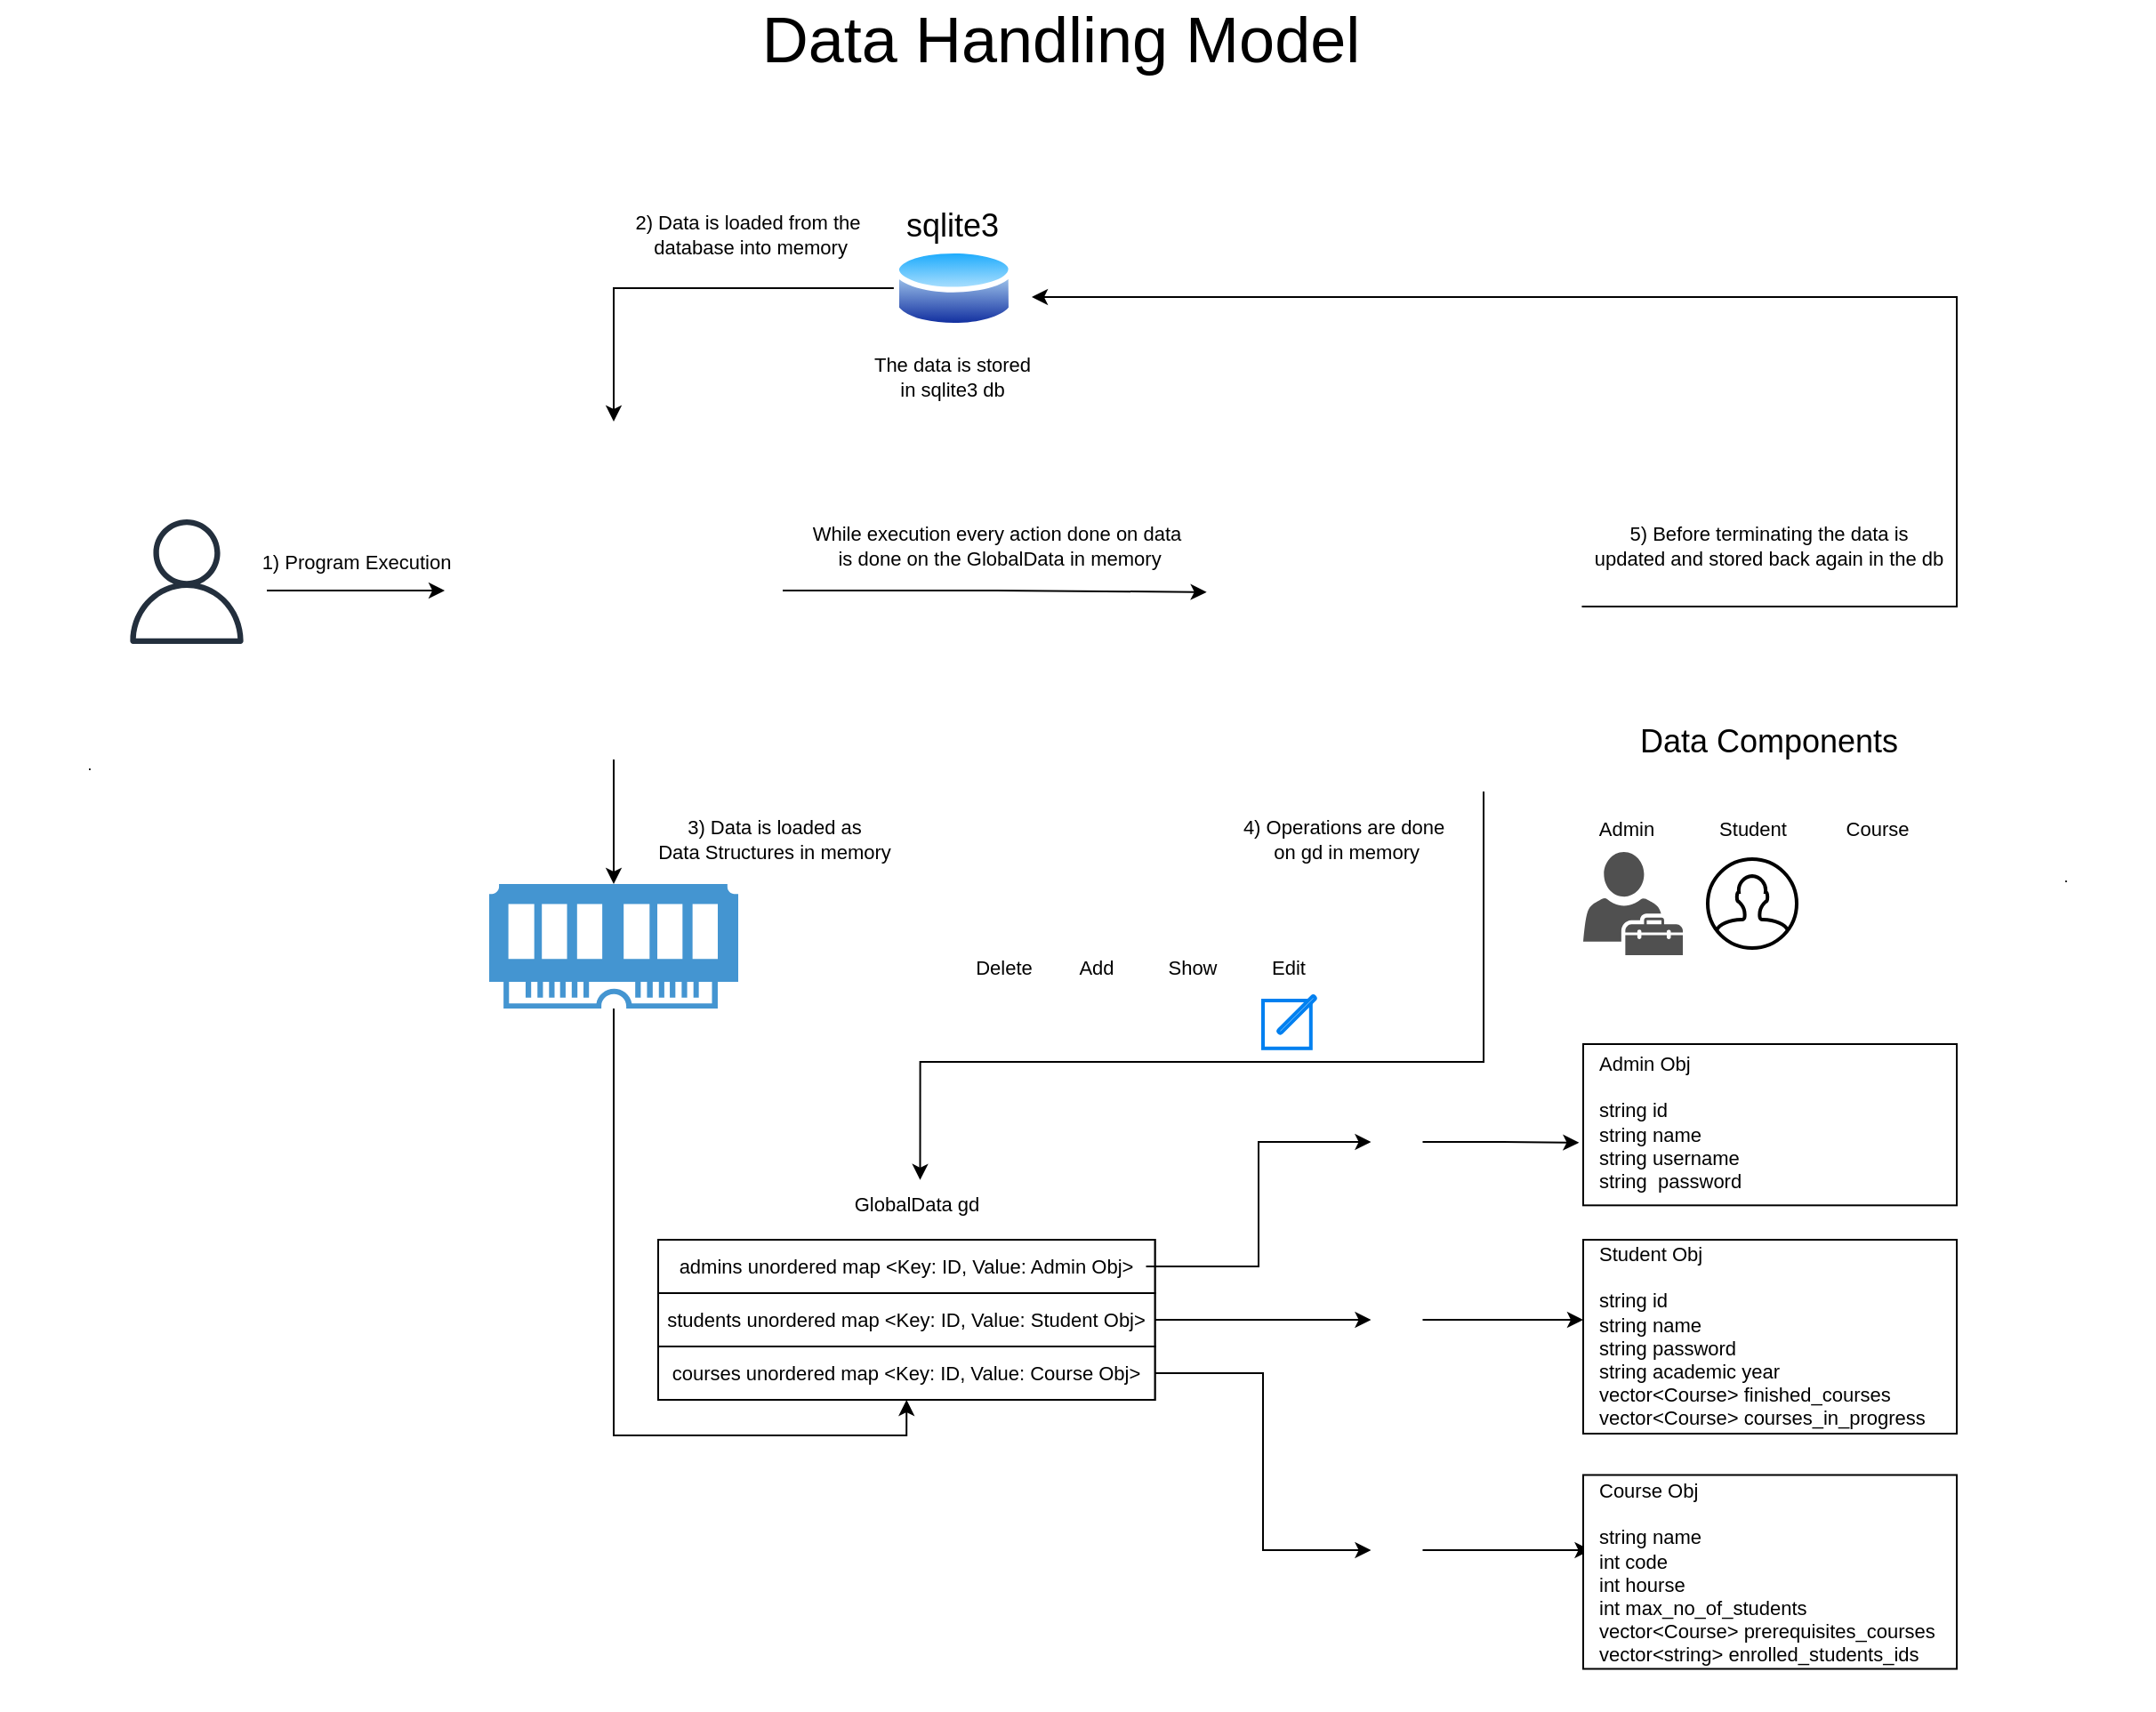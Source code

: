 <mxfile version="17.5.0" type="device"><diagram id="5mr4FfdSmqIoxA0FkWDs" name="Page-1"><mxGraphModel dx="1694" dy="1089" grid="1" gridSize="10" guides="1" tooltips="1" connect="1" arrows="1" fold="1" page="1" pageScale="1" pageWidth="850" pageHeight="1100" math="0" shadow="0"><root><mxCell id="0"/><mxCell id="1" parent="0"/><mxCell id="ytJfvGxlz4crPsW_dk3z-6" value="&lt;font style=&quot;font-size: 36px&quot;&gt;Data Handling Model&lt;font style=&quot;font-size: 36px&quot;&gt;&lt;br&gt;&lt;/font&gt;&lt;/font&gt;" style="text;html=1;align=center;verticalAlign=middle;resizable=0;points=[];autosize=1;strokeColor=none;fillColor=none;fontSize=12;" vertex="1" parent="1"><mxGeometry x="610.74" y="120" width="350" height="30" as="geometry"/></mxCell><mxCell id="ytJfvGxlz4crPsW_dk3z-18" value="" style="edgeStyle=orthogonalEdgeStyle;rounded=0;orthogonalLoop=1;jettySize=auto;html=1;fontSize=11;" edge="1" parent="1" source="ytJfvGxlz4crPsW_dk3z-7" target="ytJfvGxlz4crPsW_dk3z-17"><mxGeometry relative="1" as="geometry"/></mxCell><mxCell id="ytJfvGxlz4crPsW_dk3z-65" style="edgeStyle=orthogonalEdgeStyle;rounded=0;orthogonalLoop=1;jettySize=auto;html=1;entryX=-0.014;entryY=0.461;entryDx=0;entryDy=0;entryPerimeter=0;fontSize=11;" edge="1" parent="1" source="ytJfvGxlz4crPsW_dk3z-7" target="ytJfvGxlz4crPsW_dk3z-64"><mxGeometry relative="1" as="geometry"/></mxCell><mxCell id="ytJfvGxlz4crPsW_dk3z-7" value="" style="shape=image;html=1;verticalAlign=top;verticalLabelPosition=bottom;labelBackgroundColor=#ffffff;imageAspect=0;aspect=fixed;image=https://cdn4.iconfinder.com/data/icons/software-engineering-and-video-gaming/512/606_Code_edit_editor_language_program-128.png;fontSize=36;" vertex="1" parent="1"><mxGeometry x="440" y="350" width="190" height="190" as="geometry"/></mxCell><mxCell id="ytJfvGxlz4crPsW_dk3z-8" value="" style="group" vertex="1" connectable="0" parent="1"><mxGeometry x="670" y="230" width="110" height="130" as="geometry"/></mxCell><mxCell id="ytJfvGxlz4crPsW_dk3z-68" value="" style="group" vertex="1" connectable="0" parent="ytJfvGxlz4crPsW_dk3z-8"><mxGeometry x="5" width="100" height="110" as="geometry"/></mxCell><mxCell id="ytJfvGxlz4crPsW_dk3z-3" value="" style="group" vertex="1" connectable="0" parent="ytJfvGxlz4crPsW_dk3z-68"><mxGeometry x="25" width="67.57" height="70" as="geometry"/></mxCell><mxCell id="ytJfvGxlz4crPsW_dk3z-1" value="" style="aspect=fixed;perimeter=ellipsePerimeter;html=1;align=center;shadow=0;dashed=0;spacingTop=3;image;image=img/lib/active_directory/database.svg;" vertex="1" parent="ytJfvGxlz4crPsW_dk3z-3"><mxGeometry x="-7.57" y="20" width="67.57" height="50" as="geometry"/></mxCell><mxCell id="ytJfvGxlz4crPsW_dk3z-2" value="&lt;font style=&quot;font-size: 18px&quot;&gt;sqlite3&lt;/font&gt;" style="text;html=1;align=center;verticalAlign=middle;resizable=0;points=[];autosize=1;strokeColor=none;fillColor=none;" vertex="1" parent="ytJfvGxlz4crPsW_dk3z-3"><mxGeometry x="-10" width="70" height="20" as="geometry"/></mxCell><mxCell id="ytJfvGxlz4crPsW_dk3z-67" value="&lt;div&gt;The data is stored&lt;/div&gt;&lt;div&gt;in sqlite3 db&lt;br&gt;&lt;/div&gt;" style="text;html=1;align=center;verticalAlign=middle;resizable=0;points=[];autosize=1;strokeColor=none;fillColor=none;fontSize=11;" vertex="1" parent="ytJfvGxlz4crPsW_dk3z-68"><mxGeometry y="80" width="100" height="30" as="geometry"/></mxCell><mxCell id="ytJfvGxlz4crPsW_dk3z-12" value="" style="edgeStyle=orthogonalEdgeStyle;rounded=0;orthogonalLoop=1;jettySize=auto;html=1;fontSize=36;" edge="1" parent="1" source="ytJfvGxlz4crPsW_dk3z-1" target="ytJfvGxlz4crPsW_dk3z-7"><mxGeometry relative="1" as="geometry"/></mxCell><mxCell id="ytJfvGxlz4crPsW_dk3z-14" value="" style="endArrow=classic;html=1;rounded=0;fontSize=36;entryX=0;entryY=0.5;entryDx=0;entryDy=0;" edge="1" parent="1" target="ytJfvGxlz4crPsW_dk3z-7"><mxGeometry width="50" height="50" relative="1" as="geometry"><mxPoint x="340" y="445" as="sourcePoint"/><mxPoint x="390" y="410" as="targetPoint"/></mxGeometry></mxCell><mxCell id="ytJfvGxlz4crPsW_dk3z-15" value="&lt;font style=&quot;font-size: 12px&quot;&gt;&lt;font style=&quot;font-size: 11px&quot;&gt;1) Program Execution&lt;/font&gt;&lt;br&gt;&lt;/font&gt;" style="text;html=1;align=center;verticalAlign=middle;resizable=0;points=[];autosize=1;strokeColor=none;fillColor=none;fontSize=36;" vertex="1" parent="1"><mxGeometry x="330" y="390" width="120" height="60" as="geometry"/></mxCell><mxCell id="ytJfvGxlz4crPsW_dk3z-16" value="&lt;div&gt;2) Data is loaded from the&lt;/div&gt;&lt;div&gt;&amp;nbsp;database into memory&lt;/div&gt;" style="text;html=1;align=center;verticalAlign=middle;resizable=0;points=[];autosize=1;strokeColor=none;fillColor=none;fontSize=11;" vertex="1" parent="1"><mxGeometry x="540" y="230" width="140" height="30" as="geometry"/></mxCell><mxCell id="ytJfvGxlz4crPsW_dk3z-19" style="edgeStyle=orthogonalEdgeStyle;rounded=0;orthogonalLoop=1;jettySize=auto;html=1;fontSize=11;entryX=0.5;entryY=1;entryDx=0;entryDy=0;" edge="1" parent="1" source="ytJfvGxlz4crPsW_dk3z-17" target="ytJfvGxlz4crPsW_dk3z-24"><mxGeometry relative="1" as="geometry"><mxPoint x="780" y="645" as="targetPoint"/></mxGeometry></mxCell><mxCell id="ytJfvGxlz4crPsW_dk3z-17" value="" style="pointerEvents=1;shadow=0;dashed=0;html=1;strokeColor=none;fillColor=#4495D1;labelPosition=center;verticalLabelPosition=bottom;verticalAlign=top;align=center;outlineConnect=0;shape=mxgraph.veeam.ram;fontSize=11;" vertex="1" parent="1"><mxGeometry x="465" y="610" width="140" height="70" as="geometry"/></mxCell><mxCell id="ytJfvGxlz4crPsW_dk3z-20" value="&lt;div&gt;3) Data is loaded as &lt;br&gt;&lt;/div&gt;&lt;div&gt;Data Structures in memory&lt;/div&gt;" style="text;html=1;align=center;verticalAlign=middle;resizable=0;points=[];autosize=1;strokeColor=none;fillColor=none;fontSize=11;" vertex="1" parent="1"><mxGeometry x="550" y="570" width="150" height="30" as="geometry"/></mxCell><mxCell id="ytJfvGxlz4crPsW_dk3z-25" value="" style="group" vertex="1" connectable="0" parent="1"><mxGeometry x="560" y="810" width="290" height="90" as="geometry"/></mxCell><mxCell id="ytJfvGxlz4crPsW_dk3z-21" value="" style="rounded=0;whiteSpace=wrap;html=1;fontSize=11;" vertex="1" parent="ytJfvGxlz4crPsW_dk3z-25"><mxGeometry width="279.259" height="90" as="geometry"/></mxCell><mxCell id="ytJfvGxlz4crPsW_dk3z-22" value="" style="rounded=0;whiteSpace=wrap;html=1;fontSize=11;" vertex="1" parent="ytJfvGxlz4crPsW_dk3z-25"><mxGeometry width="279.259" height="30" as="geometry"/></mxCell><mxCell id="ytJfvGxlz4crPsW_dk3z-23" value="" style="rounded=0;whiteSpace=wrap;html=1;fontSize=11;" vertex="1" parent="ytJfvGxlz4crPsW_dk3z-25"><mxGeometry y="30" width="279.259" height="30" as="geometry"/></mxCell><mxCell id="ytJfvGxlz4crPsW_dk3z-24" value="" style="rounded=0;whiteSpace=wrap;html=1;fontSize=11;" vertex="1" parent="ytJfvGxlz4crPsW_dk3z-25"><mxGeometry y="60" width="279.259" height="30" as="geometry"/></mxCell><mxCell id="ytJfvGxlz4crPsW_dk3z-27" value="admins unordered map &amp;lt;Key: ID, Value: Admin Obj&amp;gt;" style="text;html=1;align=center;verticalAlign=middle;resizable=0;points=[];autosize=1;strokeColor=none;fillColor=none;fontSize=11;" vertex="1" parent="ytJfvGxlz4crPsW_dk3z-25"><mxGeometry x="4.261" y="5" width="270" height="20" as="geometry"/></mxCell><mxCell id="ytJfvGxlz4crPsW_dk3z-35" value="students unordered map &amp;lt;Key: ID, Value: Student Obj&amp;gt;" style="text;html=1;align=center;verticalAlign=middle;resizable=0;points=[];autosize=1;strokeColor=none;fillColor=none;fontSize=11;" vertex="1" parent="ytJfvGxlz4crPsW_dk3z-25"><mxGeometry x="-0.741" y="35" width="280" height="20" as="geometry"/></mxCell><mxCell id="ytJfvGxlz4crPsW_dk3z-36" value="courses unordered map &amp;lt;Key: ID, Value: Course Obj&amp;gt;" style="text;html=1;align=center;verticalAlign=middle;resizable=0;points=[];autosize=1;strokeColor=none;fillColor=none;fontSize=11;" vertex="1" parent="ytJfvGxlz4crPsW_dk3z-25"><mxGeometry x="-0.739" y="65" width="280" height="20" as="geometry"/></mxCell><mxCell id="ytJfvGxlz4crPsW_dk3z-60" style="edgeStyle=orthogonalEdgeStyle;rounded=0;orthogonalLoop=1;jettySize=auto;html=1;entryX=0;entryY=0.25;entryDx=0;entryDy=0;fontSize=11;" edge="1" parent="1" source="ytJfvGxlz4crPsW_dk3z-37" target="ytJfvGxlz4crPsW_dk3z-41"><mxGeometry relative="1" as="geometry"/></mxCell><mxCell id="ytJfvGxlz4crPsW_dk3z-37" value="" style="shape=image;html=1;verticalAlign=top;verticalLabelPosition=bottom;labelBackgroundColor=#ffffff;imageAspect=0;aspect=fixed;image=https://cdn1.iconfinder.com/data/icons/material-core/18/search-128.png;fontSize=11;" vertex="1" parent="1"><mxGeometry x="960.74" y="970" width="29" height="29" as="geometry"/></mxCell><mxCell id="ytJfvGxlz4crPsW_dk3z-38" style="edgeStyle=orthogonalEdgeStyle;rounded=0;orthogonalLoop=1;jettySize=auto;html=1;entryX=0;entryY=0.5;entryDx=0;entryDy=0;fontSize=11;" edge="1" parent="1" source="ytJfvGxlz4crPsW_dk3z-36" target="ytJfvGxlz4crPsW_dk3z-37"><mxGeometry relative="1" as="geometry"/></mxCell><mxCell id="ytJfvGxlz4crPsW_dk3z-42" value="" style="group" vertex="1" connectable="0" parent="1"><mxGeometry x="1080" y="942.25" width="221" height="132.25" as="geometry"/></mxCell><mxCell id="ytJfvGxlz4crPsW_dk3z-39" value="" style="whiteSpace=wrap;html=1;fontSize=11;verticalAlign=top;labelBackgroundColor=#ffffff;" vertex="1" parent="ytJfvGxlz4crPsW_dk3z-42"><mxGeometry width="210" height="109" as="geometry"/></mxCell><mxCell id="ytJfvGxlz4crPsW_dk3z-41" value="&lt;div&gt;Course Obj&lt;/div&gt;&lt;div&gt;&lt;br&gt;&lt;/div&gt;&lt;div&gt;string name&lt;br&gt;&lt;/div&gt;&lt;div&gt;int code&lt;/div&gt;&lt;div&gt;int hourse&lt;/div&gt;&lt;div&gt;int max_no_of_students&lt;/div&gt;&lt;div&gt;vector&amp;lt;Course&amp;gt; prerequisites_courses&lt;/div&gt;&lt;div&gt;vector&amp;lt;string&amp;gt; enrolled_students_ids&lt;/div&gt;" style="text;html=1;strokeColor=none;fillColor=none;spacing=5;spacingTop=-20;whiteSpace=wrap;overflow=hidden;rounded=0;fontSize=11;" vertex="1" parent="ytJfvGxlz4crPsW_dk3z-42"><mxGeometry x="4.25" y="12.25" width="216.75" height="120" as="geometry"/></mxCell><mxCell id="ytJfvGxlz4crPsW_dk3z-43" value="" style="edgeStyle=orthogonalEdgeStyle;rounded=0;orthogonalLoop=1;jettySize=auto;html=1;fontSize=11;" edge="1" parent="1" source="ytJfvGxlz4crPsW_dk3z-44" target="ytJfvGxlz4crPsW_dk3z-47"><mxGeometry relative="1" as="geometry"><Array as="points"><mxPoint x="1060" y="855"/><mxPoint x="1060" y="855"/></Array></mxGeometry></mxCell><mxCell id="ytJfvGxlz4crPsW_dk3z-44" value="" style="shape=image;html=1;verticalAlign=top;verticalLabelPosition=bottom;labelBackgroundColor=#ffffff;imageAspect=0;aspect=fixed;image=https://cdn1.iconfinder.com/data/icons/material-core/18/search-128.png;fontSize=11;" vertex="1" parent="1"><mxGeometry x="960.74" y="840.5" width="29" height="29" as="geometry"/></mxCell><mxCell id="ytJfvGxlz4crPsW_dk3z-46" value="" style="group" vertex="1" connectable="0" parent="1"><mxGeometry x="1080" y="810" width="221" height="132.25" as="geometry"/></mxCell><mxCell id="ytJfvGxlz4crPsW_dk3z-47" value="" style="whiteSpace=wrap;html=1;fontSize=11;verticalAlign=top;labelBackgroundColor=#ffffff;" vertex="1" parent="ytJfvGxlz4crPsW_dk3z-46"><mxGeometry width="210" height="109" as="geometry"/></mxCell><mxCell id="ytJfvGxlz4crPsW_dk3z-48" value="&lt;div&gt;Student Obj&lt;/div&gt;&lt;div&gt;&lt;br&gt;&lt;/div&gt;&lt;div&gt;string id&lt;br&gt;&lt;/div&gt;&lt;div&gt;string name&lt;/div&gt;&lt;div&gt;string password&lt;br&gt;&lt;/div&gt;&lt;div&gt;string academic year&lt;br&gt;&lt;/div&gt;&lt;div&gt;vector&amp;lt;Course&amp;gt; finished_courses&lt;/div&gt;&lt;div&gt;vector&amp;lt;Course&amp;gt; courses_in_progress&lt;/div&gt;" style="text;html=1;strokeColor=none;fillColor=none;spacing=5;spacingTop=-20;whiteSpace=wrap;overflow=hidden;rounded=0;fontSize=11;" vertex="1" parent="ytJfvGxlz4crPsW_dk3z-46"><mxGeometry x="4.25" y="12.25" width="216.75" height="120" as="geometry"/></mxCell><mxCell id="ytJfvGxlz4crPsW_dk3z-49" style="edgeStyle=orthogonalEdgeStyle;rounded=0;orthogonalLoop=1;jettySize=auto;html=1;entryX=0;entryY=0.5;entryDx=0;entryDy=0;fontSize=11;" edge="1" parent="1" source="ytJfvGxlz4crPsW_dk3z-35" target="ytJfvGxlz4crPsW_dk3z-44"><mxGeometry relative="1" as="geometry"/></mxCell><mxCell id="ytJfvGxlz4crPsW_dk3z-62" style="edgeStyle=orthogonalEdgeStyle;rounded=0;orthogonalLoop=1;jettySize=auto;html=1;entryX=-0.011;entryY=0.611;entryDx=0;entryDy=0;entryPerimeter=0;fontSize=11;" edge="1" parent="1" source="ytJfvGxlz4crPsW_dk3z-53" target="ytJfvGxlz4crPsW_dk3z-55"><mxGeometry relative="1" as="geometry"/></mxCell><mxCell id="ytJfvGxlz4crPsW_dk3z-53" value="" style="shape=image;html=1;verticalAlign=top;verticalLabelPosition=bottom;labelBackgroundColor=#ffffff;imageAspect=0;aspect=fixed;image=https://cdn1.iconfinder.com/data/icons/material-core/18/search-128.png;fontSize=11;" vertex="1" parent="1"><mxGeometry x="960.74" y="740.5" width="29" height="29" as="geometry"/></mxCell><mxCell id="ytJfvGxlz4crPsW_dk3z-54" value="" style="group" vertex="1" connectable="0" parent="1"><mxGeometry x="1080" y="700" width="221" height="110" as="geometry"/></mxCell><mxCell id="ytJfvGxlz4crPsW_dk3z-55" value="" style="whiteSpace=wrap;html=1;fontSize=11;verticalAlign=top;labelBackgroundColor=#ffffff;" vertex="1" parent="ytJfvGxlz4crPsW_dk3z-54"><mxGeometry width="210" height="90.662" as="geometry"/></mxCell><mxCell id="ytJfvGxlz4crPsW_dk3z-56" value="&lt;div&gt;Admin Obj&lt;/div&gt;&lt;div&gt;&lt;br&gt;&lt;/div&gt;&lt;div&gt;string id&lt;br&gt;&lt;/div&gt;&lt;div&gt;string name&lt;/div&gt;&lt;div&gt;string username&lt;br&gt;&lt;/div&gt;&lt;div&gt;string&amp;nbsp; password&lt;br&gt;&lt;/div&gt;&lt;div&gt;&lt;br&gt;&lt;/div&gt;&lt;div&gt;&lt;br&gt;&lt;/div&gt;" style="text;html=1;strokeColor=none;fillColor=none;spacing=5;spacingTop=-20;whiteSpace=wrap;overflow=hidden;rounded=0;fontSize=11;" vertex="1" parent="ytJfvGxlz4crPsW_dk3z-54"><mxGeometry x="4.25" y="15.1" width="216.75" height="79.81" as="geometry"/></mxCell><mxCell id="ytJfvGxlz4crPsW_dk3z-58" style="edgeStyle=orthogonalEdgeStyle;rounded=0;orthogonalLoop=1;jettySize=auto;html=1;entryX=0;entryY=0.5;entryDx=0;entryDy=0;fontSize=11;" edge="1" parent="1" source="ytJfvGxlz4crPsW_dk3z-27" target="ytJfvGxlz4crPsW_dk3z-53"><mxGeometry relative="1" as="geometry"/></mxCell><mxCell id="ytJfvGxlz4crPsW_dk3z-63" value="GlobalData gd" style="text;html=1;align=center;verticalAlign=middle;resizable=0;points=[];autosize=1;strokeColor=none;fillColor=none;fontSize=11;" vertex="1" parent="1"><mxGeometry x="660" y="780" width="90" height="20" as="geometry"/></mxCell><mxCell id="ytJfvGxlz4crPsW_dk3z-70" style="edgeStyle=orthogonalEdgeStyle;rounded=0;orthogonalLoop=1;jettySize=auto;html=1;fontSize=11;entryX=0.525;entryY=-0.179;entryDx=0;entryDy=0;entryPerimeter=0;" edge="1" parent="1" source="ytJfvGxlz4crPsW_dk3z-64" target="ytJfvGxlz4crPsW_dk3z-63"><mxGeometry relative="1" as="geometry"><mxPoint x="720" y="710" as="targetPoint"/><Array as="points"><mxPoint x="1024" y="710"/><mxPoint x="707" y="710"/></Array></mxGeometry></mxCell><mxCell id="ytJfvGxlz4crPsW_dk3z-85" value="" style="edgeStyle=orthogonalEdgeStyle;rounded=0;orthogonalLoop=1;jettySize=auto;html=1;fontSize=11;exitX=1;exitY=0.5;exitDx=0;exitDy=0;" edge="1" parent="1" source="ytJfvGxlz4crPsW_dk3z-64"><mxGeometry relative="1" as="geometry"><mxPoint x="770" y="280" as="targetPoint"/><Array as="points"><mxPoint x="1290" y="454"/><mxPoint x="1290" y="280"/></Array></mxGeometry></mxCell><mxCell id="ytJfvGxlz4crPsW_dk3z-64" value="" style="shape=image;html=1;verticalAlign=top;verticalLabelPosition=bottom;labelBackgroundColor=#ffffff;imageAspect=0;aspect=fixed;image=https://cdn4.iconfinder.com/data/icons/evil-icons-user-interface/64/download-128.png;fontSize=11;" vertex="1" parent="1"><mxGeometry x="871.24" y="350" width="208" height="208" as="geometry"/></mxCell><mxCell id="ytJfvGxlz4crPsW_dk3z-66" value="&lt;div&gt;While execution every action done on data&lt;/div&gt;&lt;div&gt;&amp;nbsp;is done on the GlobalData in memory&lt;/div&gt;" style="text;html=1;align=center;verticalAlign=middle;resizable=0;points=[];autosize=1;strokeColor=none;fillColor=none;fontSize=11;" vertex="1" parent="1"><mxGeometry x="640" y="405" width="220" height="30" as="geometry"/></mxCell><mxCell id="ytJfvGxlz4crPsW_dk3z-72" value="" style="shape=image;html=1;verticalAlign=top;verticalLabelPosition=bottom;labelBackgroundColor=#ffffff;imageAspect=0;aspect=fixed;image=https://cdn4.iconfinder.com/data/icons/ibrandify-basic-essentials-icon-set/512/pen_stroke_sketch_doodle_lineart_26-128.png;fontSize=11;" vertex="1" parent="1"><mxGeometry x="731" y="662" width="48" height="48" as="geometry"/></mxCell><mxCell id="ytJfvGxlz4crPsW_dk3z-76" value="" style="shape=image;html=1;verticalAlign=top;verticalLabelPosition=bottom;labelBackgroundColor=#ffffff;imageAspect=0;aspect=fixed;image=https://cdn1.iconfinder.com/data/icons/material-core/20/add-circle-outline-128.png;fontSize=11;" vertex="1" parent="1"><mxGeometry x="790" y="670" width="32" height="32" as="geometry"/></mxCell><mxCell id="ytJfvGxlz4crPsW_dk3z-77" value="" style="shape=image;html=1;verticalAlign=top;verticalLabelPosition=bottom;labelBackgroundColor=#ffffff;imageAspect=0;aspect=fixed;image=https://cdn2.iconfinder.com/data/icons/essential-web-1-1/50/eye-visible-show-monitor-see-128.png;fontSize=11;" vertex="1" parent="1"><mxGeometry x="842" y="667" width="38" height="38" as="geometry"/></mxCell><mxCell id="ytJfvGxlz4crPsW_dk3z-78" value="Delete" style="text;html=1;align=center;verticalAlign=middle;resizable=0;points=[];autosize=1;strokeColor=none;fillColor=none;fontSize=11;" vertex="1" parent="1"><mxGeometry x="729" y="647" width="50" height="20" as="geometry"/></mxCell><mxCell id="ytJfvGxlz4crPsW_dk3z-79" value="Add" style="text;html=1;align=center;verticalAlign=middle;resizable=0;points=[];autosize=1;strokeColor=none;fillColor=none;fontSize=11;" vertex="1" parent="1"><mxGeometry x="786" y="647" width="40" height="20" as="geometry"/></mxCell><mxCell id="ytJfvGxlz4crPsW_dk3z-80" value="Show" style="text;html=1;align=center;verticalAlign=middle;resizable=0;points=[];autosize=1;strokeColor=none;fillColor=none;fontSize=11;" vertex="1" parent="1"><mxGeometry x="840" y="647" width="40" height="20" as="geometry"/></mxCell><mxCell id="ytJfvGxlz4crPsW_dk3z-81" value="" style="html=1;verticalLabelPosition=bottom;align=center;labelBackgroundColor=#ffffff;verticalAlign=top;strokeWidth=2;strokeColor=#0080F0;shadow=0;dashed=0;shape=mxgraph.ios7.icons.edit;fontSize=11;" vertex="1" parent="1"><mxGeometry x="900" y="673" width="29.4" height="29.4" as="geometry"/></mxCell><mxCell id="ytJfvGxlz4crPsW_dk3z-82" value="Edit" style="text;html=1;align=center;verticalAlign=middle;resizable=0;points=[];autosize=1;strokeColor=none;fillColor=none;fontSize=11;" vertex="1" parent="1"><mxGeometry x="899.4" y="647" width="30" height="20" as="geometry"/></mxCell><mxCell id="ytJfvGxlz4crPsW_dk3z-83" value="&lt;div&gt;4) Operations are done&lt;/div&gt;&lt;div&gt;&amp;nbsp;on gd in memory&lt;/div&gt;" style="text;html=1;align=center;verticalAlign=middle;resizable=0;points=[];autosize=1;strokeColor=none;fillColor=none;fontSize=11;" vertex="1" parent="1"><mxGeometry x="880" y="570" width="130" height="30" as="geometry"/></mxCell><mxCell id="ytJfvGxlz4crPsW_dk3z-86" value="5) Before terminating the data is &lt;br&gt;&lt;div&gt;updated and stored back again in the db&lt;br&gt;&lt;/div&gt;" style="text;html=1;align=center;verticalAlign=middle;resizable=0;points=[];autosize=1;strokeColor=none;fillColor=none;fontSize=11;" vertex="1" parent="1"><mxGeometry x="1079.24" y="405" width="210" height="30" as="geometry"/></mxCell><mxCell id="ytJfvGxlz4crPsW_dk3z-87" value="" style="sketch=0;outlineConnect=0;fontColor=#232F3E;gradientColor=none;fillColor=#232F3D;strokeColor=none;dashed=0;verticalLabelPosition=bottom;verticalAlign=top;align=center;html=1;fontSize=12;fontStyle=0;aspect=fixed;pointerEvents=1;shape=mxgraph.aws4.user;" vertex="1" parent="1"><mxGeometry x="260" y="405" width="70" height="70" as="geometry"/></mxCell><mxCell id="ytJfvGxlz4crPsW_dk3z-98" value="" style="group" vertex="1" connectable="0" parent="1"><mxGeometry x="1079.24" y="540" width="210" height="121" as="geometry"/></mxCell><mxCell id="ytJfvGxlz4crPsW_dk3z-90" value="" style="html=1;verticalLabelPosition=bottom;align=center;labelBackgroundColor=#ffffff;verticalAlign=top;strokeWidth=2;strokeColor=#000000;shadow=0;dashed=0;shape=mxgraph.ios7.icons.user;fontSize=36;" vertex="1" parent="ytJfvGxlz4crPsW_dk3z-98"><mxGeometry x="70.76" y="56" width="50" height="50" as="geometry"/></mxCell><mxCell id="ytJfvGxlz4crPsW_dk3z-92" value="" style="sketch=0;pointerEvents=1;shadow=0;dashed=0;html=1;strokeColor=none;fillColor=#505050;labelPosition=center;verticalLabelPosition=bottom;verticalAlign=top;outlineConnect=0;align=center;shape=mxgraph.office.users.tenant_admin;fontSize=36;" vertex="1" parent="ytJfvGxlz4crPsW_dk3z-98"><mxGeometry x="0.76" y="52" width="56" height="58" as="geometry"/></mxCell><mxCell id="ytJfvGxlz4crPsW_dk3z-93" value="" style="shape=image;html=1;verticalAlign=top;verticalLabelPosition=bottom;labelBackgroundColor=#ffffff;imageAspect=0;aspect=fixed;image=https://cdn3.iconfinder.com/data/icons/business-and-education-1/512/298_training_course_online_computer_chat-128.png;fontSize=36;" vertex="1" parent="ytJfvGxlz4crPsW_dk3z-98"><mxGeometry x="130" y="41" width="80" height="80" as="geometry"/></mxCell><mxCell id="ytJfvGxlz4crPsW_dk3z-95" value="&lt;font style=&quot;font-size: 11px&quot;&gt;Admin&lt;/font&gt;" style="text;html=1;align=center;verticalAlign=middle;resizable=0;points=[];autosize=1;strokeColor=none;fillColor=none;fontSize=36;" vertex="1" parent="ytJfvGxlz4crPsW_dk3z-98"><mxGeometry width="50" height="60" as="geometry"/></mxCell><mxCell id="ytJfvGxlz4crPsW_dk3z-96" value="&lt;font style=&quot;font-size: 11px&quot;&gt;Student&lt;/font&gt;" style="text;html=1;align=center;verticalAlign=middle;resizable=0;points=[];autosize=1;strokeColor=none;fillColor=none;fontSize=36;" vertex="1" parent="ytJfvGxlz4crPsW_dk3z-98"><mxGeometry x="70.76" width="50" height="60" as="geometry"/></mxCell><mxCell id="ytJfvGxlz4crPsW_dk3z-97" value="&lt;font style=&quot;font-size: 11px&quot;&gt;Course&lt;/font&gt;" style="text;html=1;align=center;verticalAlign=middle;resizable=0;points=[];autosize=1;strokeColor=none;fillColor=none;fontSize=36;" vertex="1" parent="ytJfvGxlz4crPsW_dk3z-98"><mxGeometry x="140.76" width="50" height="60" as="geometry"/></mxCell><mxCell id="ytJfvGxlz4crPsW_dk3z-99" value="&lt;font style=&quot;font-size: 18px&quot;&gt;Data Components&lt;/font&gt;" style="text;html=1;align=center;verticalAlign=middle;resizable=0;points=[];autosize=1;strokeColor=none;fillColor=none;fontSize=11;" vertex="1" parent="1"><mxGeometry x="1104.24" y="520" width="160" height="20" as="geometry"/></mxCell><mxCell id="ytJfvGxlz4crPsW_dk3z-100" value="&lt;font style=&quot;font-size: 6px&quot;&gt;.&lt;/font&gt;" style="text;strokeColor=none;fillColor=none;html=1;fontSize=24;fontStyle=1;verticalAlign=middle;align=center;" vertex="1" parent="1"><mxGeometry x="1301" y="580.5" width="100" height="40" as="geometry"/></mxCell><mxCell id="ytJfvGxlz4crPsW_dk3z-102" value="&lt;font style=&quot;font-size: 6px&quot;&gt;.&lt;/font&gt;" style="text;strokeColor=none;fillColor=none;html=1;fontSize=24;fontStyle=1;verticalAlign=middle;align=center;" vertex="1" parent="1"><mxGeometry x="190" y="518" width="100" height="40" as="geometry"/></mxCell></root></mxGraphModel></diagram></mxfile>